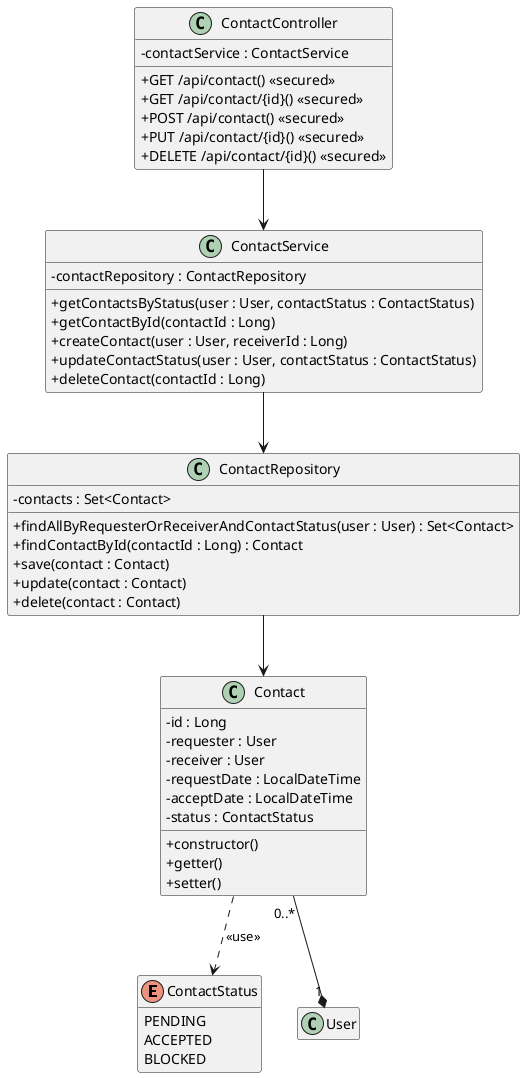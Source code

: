 @startuml
skinparam classAttributeIconSize 0
hide empty members

enum ContactStatus {
    PENDING
    ACCEPTED
    BLOCKED
}
class Contact {
    - id : Long
    - requester : User
    - receiver : User
    - requestDate : LocalDateTime
    - acceptDate : LocalDateTime
    - status : ContactStatus
    + constructor()
    + getter()
    + setter()
}
class ContactRepository {
    - contacts : Set<Contact>
    + findAllByRequesterOrReceiverAndContactStatus(user : User) : Set<Contact>
    + findContactById(contactId : Long) : Contact
    + save(contact : Contact)
    + update(contact : Contact)
    + delete(contact : Contact)
}
class ContactService {
    - contactRepository : ContactRepository
    + getContactsByStatus(user : User, contactStatus : ContactStatus)
    + getContactById(contactId : Long)
    + createContact(user : User, receiverId : Long)
    + updateContactStatus(user : User, contactStatus : ContactStatus)
    + deleteContact(contactId : Long)
}
class ContactController {
    - contactService : ContactService
    + GET /api/contact() <<secured>>
    + GET /api/contact/{id}() <<secured>>
    + POST /api/contact() <<secured>>
    + PUT /api/contact/{id}() <<secured>>
    + DELETE /api/contact/{id}() <<secured>>
}

Contact "0..*" --* "1" User
Contact ..> ContactStatus : <<use>>
ContactRepository --> Contact
ContactService --> ContactRepository
ContactController --> ContactService

@enduml